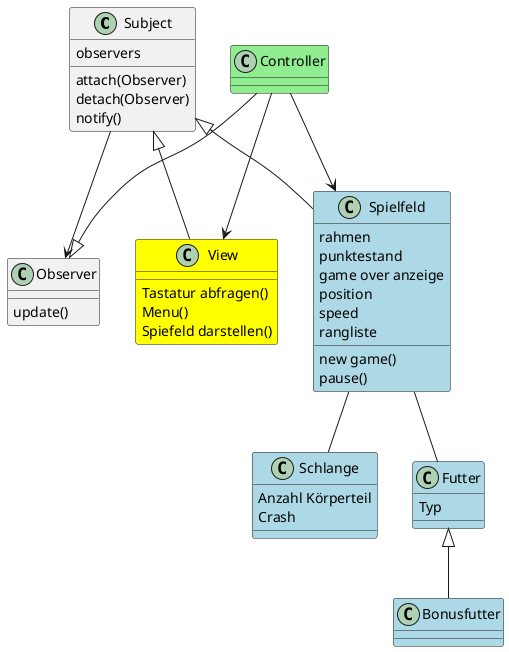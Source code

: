 @startuml

class Subject {
    observers
    attach(Observer)
    detach(Observer)
    notify()
}

class Observer {
    update()
}

class View #yellow{


Tastatur abfragen()
Menu()
Spiefeld darstellen()

}

class Controller #lightgreen{

}

class Schlange #lightblue{
Anzahl Körperteil
Crash
}

class Futter #lightblue{
Typ
}

class Bonusfutter #lightblue{
}

class Spielfeld #lightblue{
rahmen
new game()
pause()
punktestand
game over anzeige
position
speed
rangliste
}

Spielfeld -- Schlange
Spielfeld -- Futter
Futter <|-- Bonusfutter
Subject <|-- Spielfeld
Subject --> Observer
Subject <|-- View
Controller --|> Observer
Controller --> View
Controller --> Spielfeld
@enduml
